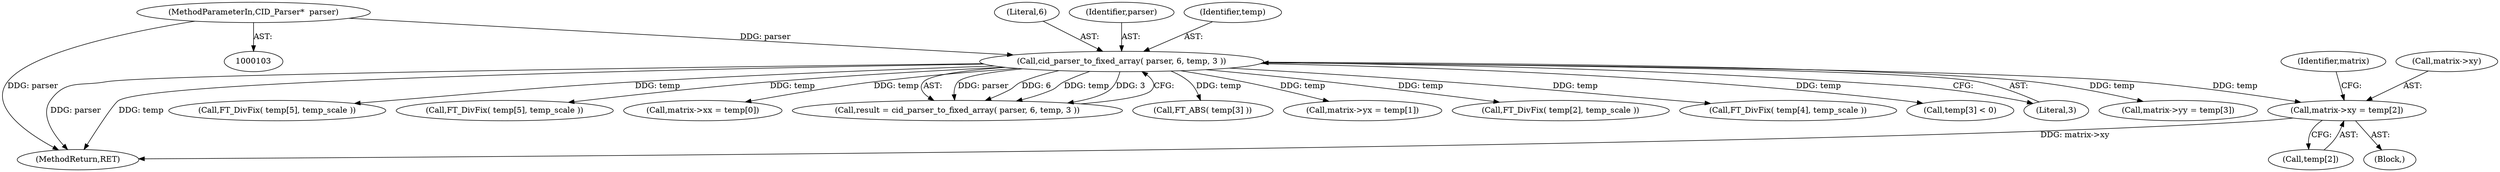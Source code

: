 digraph "0_savannah_8b281f83e8516535756f92dbf90940ac44bd45e1@array" {
"1000220" [label="(Call,matrix->xy = temp[2])"];
"1000164" [label="(Call,cid_parser_to_fixed_array( parser, 6, temp, 3 ))"];
"1000105" [label="(MethodParameterIn,CID_Parser*  parser)"];
"1000168" [label="(Literal,3)"];
"1000220" [label="(Call,matrix->xy = temp[2])"];
"1000227" [label="(Call,matrix->yy = temp[3])"];
"1000274" [label="(MethodReturn,RET)"];
"1000256" [label="(Call,FT_DivFix( temp[5], temp_scale ))"];
"1000229" [label="(Identifier,matrix)"];
"1000196" [label="(Call,FT_DivFix( temp[5], temp_scale ))"];
"1000224" [label="(Call,temp[2])"];
"1000166" [label="(Literal,6)"];
"1000206" [label="(Call,matrix->xx = temp[0])"];
"1000162" [label="(Call,result = cid_parser_to_fixed_array( parser, 6, temp, 3 ))"];
"1000178" [label="(Call,FT_ABS( temp[3] ))"];
"1000213" [label="(Call,matrix->yx = temp[1])"];
"1000164" [label="(Call,cid_parser_to_fixed_array( parser, 6, temp, 3 ))"];
"1000238" [label="(Call,FT_DivFix( temp[2], temp_scale ))"];
"1000221" [label="(Call,matrix->xy)"];
"1000165" [label="(Identifier,parser)"];
"1000106" [label="(Block,)"];
"1000105" [label="(MethodParameterIn,CID_Parser*  parser)"];
"1000247" [label="(Call,FT_DivFix( temp[4], temp_scale ))"];
"1000266" [label="(Call,temp[3] < 0)"];
"1000167" [label="(Identifier,temp)"];
"1000220" -> "1000106"  [label="AST: "];
"1000220" -> "1000224"  [label="CFG: "];
"1000221" -> "1000220"  [label="AST: "];
"1000224" -> "1000220"  [label="AST: "];
"1000229" -> "1000220"  [label="CFG: "];
"1000220" -> "1000274"  [label="DDG: matrix->xy"];
"1000164" -> "1000220"  [label="DDG: temp"];
"1000164" -> "1000162"  [label="AST: "];
"1000164" -> "1000168"  [label="CFG: "];
"1000165" -> "1000164"  [label="AST: "];
"1000166" -> "1000164"  [label="AST: "];
"1000167" -> "1000164"  [label="AST: "];
"1000168" -> "1000164"  [label="AST: "];
"1000162" -> "1000164"  [label="CFG: "];
"1000164" -> "1000274"  [label="DDG: parser"];
"1000164" -> "1000274"  [label="DDG: temp"];
"1000164" -> "1000162"  [label="DDG: parser"];
"1000164" -> "1000162"  [label="DDG: 6"];
"1000164" -> "1000162"  [label="DDG: temp"];
"1000164" -> "1000162"  [label="DDG: 3"];
"1000105" -> "1000164"  [label="DDG: parser"];
"1000164" -> "1000178"  [label="DDG: temp"];
"1000164" -> "1000196"  [label="DDG: temp"];
"1000164" -> "1000206"  [label="DDG: temp"];
"1000164" -> "1000213"  [label="DDG: temp"];
"1000164" -> "1000227"  [label="DDG: temp"];
"1000164" -> "1000238"  [label="DDG: temp"];
"1000164" -> "1000247"  [label="DDG: temp"];
"1000164" -> "1000256"  [label="DDG: temp"];
"1000164" -> "1000266"  [label="DDG: temp"];
"1000105" -> "1000103"  [label="AST: "];
"1000105" -> "1000274"  [label="DDG: parser"];
}
